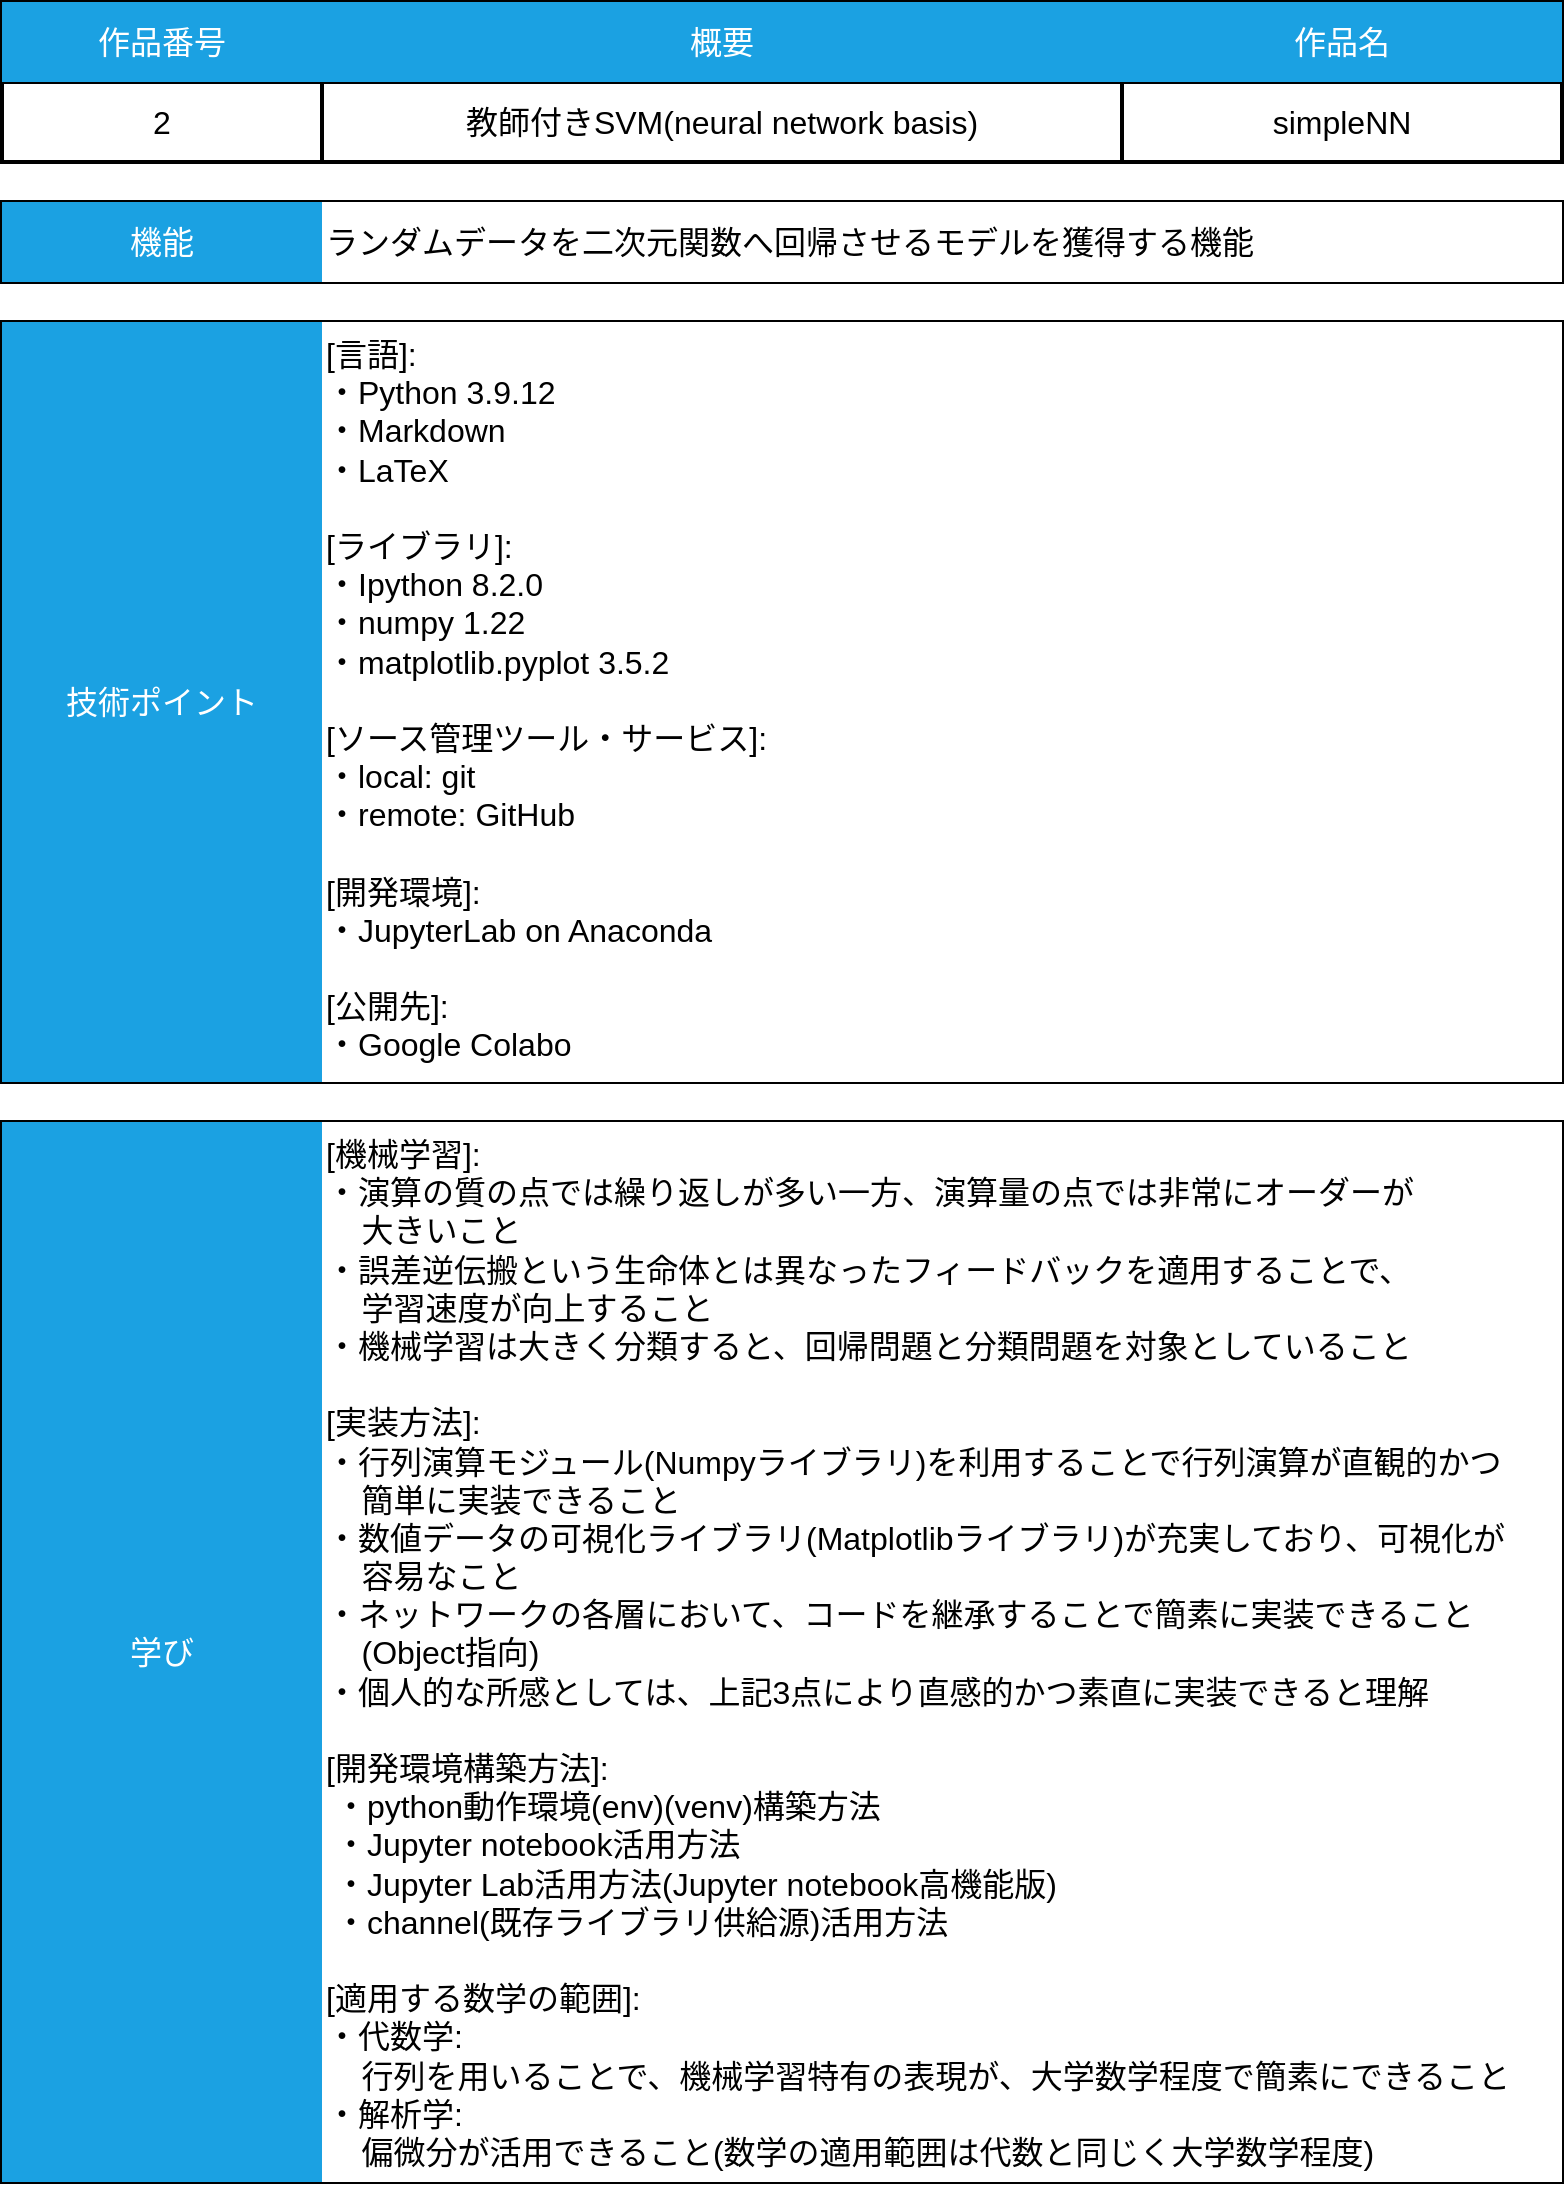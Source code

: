 <mxfile version="21.2.8" type="device">
  <diagram id="LdKvfCDa8RjUUC_c0zoU" name="Page-1">
    <mxGraphModel dx="1083" dy="658" grid="1" gridSize="10" guides="1" tooltips="1" connect="1" arrows="1" fold="1" page="1" pageScale="1" pageWidth="827" pageHeight="1169" math="0" shadow="0">
      <root>
        <mxCell id="0" />
        <mxCell id="1" parent="0" />
        <mxCell id="hjSwI5PDpPuFmJWyF_WU-24" value="" style="shape=table;startSize=0;container=1;collapsible=0;childLayout=tableLayout;strokeWidth=2;strokeColor=default;fontSize=16;perimeterSpacing=2;" parent="1" vertex="1">
          <mxGeometry x="40" y="40" width="780" height="80" as="geometry" />
        </mxCell>
        <mxCell id="hjSwI5PDpPuFmJWyF_WU-25" value="" style="shape=tableRow;horizontal=0;startSize=0;swimlaneHead=0;swimlaneBody=0;top=0;left=0;bottom=0;right=0;collapsible=0;dropTarget=0;fillColor=none;points=[[0,0.5],[1,0.5]];portConstraint=eastwest;strokeWidth=2;fontSize=16;perimeterSpacing=2;" parent="hjSwI5PDpPuFmJWyF_WU-24" vertex="1">
          <mxGeometry width="780" height="40" as="geometry" />
        </mxCell>
        <mxCell id="hjSwI5PDpPuFmJWyF_WU-26" value="作品番号" style="shape=partialRectangle;html=1;whiteSpace=wrap;connectable=0;overflow=hidden;fillColor=#1ba1e2;top=0;left=0;bottom=0;right=0;pointerEvents=1;fontColor=#ffffff;strokeColor=#006EAF;strokeWidth=2;fontSize=16;perimeterSpacing=2;" parent="hjSwI5PDpPuFmJWyF_WU-25" vertex="1">
          <mxGeometry width="160" height="40" as="geometry">
            <mxRectangle width="160" height="40" as="alternateBounds" />
          </mxGeometry>
        </mxCell>
        <mxCell id="hjSwI5PDpPuFmJWyF_WU-27" value="概要" style="shape=partialRectangle;html=1;whiteSpace=wrap;connectable=0;overflow=hidden;fillColor=#1ba1e2;top=0;left=0;bottom=0;right=0;pointerEvents=1;fontColor=#ffffff;strokeColor=#006EAF;strokeWidth=2;fontSize=16;perimeterSpacing=2;" parent="hjSwI5PDpPuFmJWyF_WU-25" vertex="1">
          <mxGeometry x="160" width="400" height="40" as="geometry">
            <mxRectangle width="400" height="40" as="alternateBounds" />
          </mxGeometry>
        </mxCell>
        <mxCell id="hjSwI5PDpPuFmJWyF_WU-28" value="作品名" style="shape=partialRectangle;html=1;whiteSpace=wrap;connectable=0;overflow=hidden;fillColor=#1ba1e2;top=0;left=0;bottom=0;right=0;pointerEvents=1;fontColor=#ffffff;strokeColor=none;strokeWidth=2;fontSize=16;perimeterSpacing=2;" parent="hjSwI5PDpPuFmJWyF_WU-25" vertex="1">
          <mxGeometry x="560" width="220" height="40" as="geometry">
            <mxRectangle width="220" height="40" as="alternateBounds" />
          </mxGeometry>
        </mxCell>
        <mxCell id="hjSwI5PDpPuFmJWyF_WU-29" value="" style="shape=tableRow;horizontal=0;startSize=0;swimlaneHead=0;swimlaneBody=0;top=0;left=0;bottom=0;right=0;collapsible=0;dropTarget=0;fillColor=none;points=[[0,0.5],[1,0.5]];portConstraint=eastwest;strokeWidth=2;fontSize=16;perimeterSpacing=2;" parent="hjSwI5PDpPuFmJWyF_WU-24" vertex="1">
          <mxGeometry y="40" width="780" height="40" as="geometry" />
        </mxCell>
        <mxCell id="hjSwI5PDpPuFmJWyF_WU-30" value="2" style="shape=partialRectangle;html=1;whiteSpace=wrap;connectable=0;overflow=hidden;fillColor=none;top=0;left=0;bottom=0;right=0;pointerEvents=1;strokeWidth=2;fontSize=16;perimeterSpacing=2;" parent="hjSwI5PDpPuFmJWyF_WU-29" vertex="1">
          <mxGeometry width="160" height="40" as="geometry">
            <mxRectangle width="160" height="40" as="alternateBounds" />
          </mxGeometry>
        </mxCell>
        <mxCell id="hjSwI5PDpPuFmJWyF_WU-31" value="教師付きSVM(neural network basis)" style="shape=partialRectangle;html=1;whiteSpace=wrap;connectable=0;overflow=hidden;fillColor=none;top=0;left=0;bottom=0;right=0;pointerEvents=1;strokeWidth=2;fontSize=16;perimeterSpacing=2;" parent="hjSwI5PDpPuFmJWyF_WU-29" vertex="1">
          <mxGeometry x="160" width="400" height="40" as="geometry">
            <mxRectangle width="400" height="40" as="alternateBounds" />
          </mxGeometry>
        </mxCell>
        <mxCell id="hjSwI5PDpPuFmJWyF_WU-32" value="simpleNN" style="shape=partialRectangle;html=1;whiteSpace=wrap;connectable=0;overflow=hidden;fillColor=none;top=0;left=0;bottom=0;right=0;pointerEvents=1;strokeWidth=2;fontSize=16;perimeterSpacing=2;" parent="hjSwI5PDpPuFmJWyF_WU-29" vertex="1">
          <mxGeometry x="560" width="220" height="40" as="geometry">
            <mxRectangle width="220" height="40" as="alternateBounds" />
          </mxGeometry>
        </mxCell>
        <mxCell id="hjSwI5PDpPuFmJWyF_WU-33" value="" style="shape=table;startSize=0;container=1;collapsible=0;childLayout=tableLayout;strokeWidth=2;strokeColor=#000000;fillColor=#1ba1e2;fontColor=#ffffff;swimlaneLine=1;rounded=0;fontSize=16;perimeterSpacing=2;" parent="1" vertex="1">
          <mxGeometry x="40" y="140" width="780" height="40" as="geometry" />
        </mxCell>
        <mxCell id="hjSwI5PDpPuFmJWyF_WU-34" value="" style="shape=tableRow;horizontal=0;startSize=0;swimlaneHead=0;swimlaneBody=0;top=0;left=0;bottom=0;right=0;collapsible=0;dropTarget=0;fillColor=none;points=[[0,0.5],[1,0.5]];portConstraint=eastwest;strokeWidth=2;fontSize=16;perimeterSpacing=2;" parent="hjSwI5PDpPuFmJWyF_WU-33" vertex="1">
          <mxGeometry width="780" height="40" as="geometry" />
        </mxCell>
        <mxCell id="hjSwI5PDpPuFmJWyF_WU-35" value="機能" style="shape=partialRectangle;html=1;whiteSpace=wrap;connectable=0;overflow=hidden;fillColor=#1ba1e2;top=0;left=0;bottom=0;right=0;pointerEvents=1;fontColor=#ffffff;strokeColor=#000000;strokeWidth=2;fontSize=16;perimeterSpacing=2;" parent="hjSwI5PDpPuFmJWyF_WU-34" vertex="1">
          <mxGeometry width="160" height="40" as="geometry">
            <mxRectangle width="160" height="40" as="alternateBounds" />
          </mxGeometry>
        </mxCell>
        <mxCell id="hjSwI5PDpPuFmJWyF_WU-36" value="ランダムデータを二次元関数へ回帰させるモデルを獲得する機能" style="shape=partialRectangle;html=1;whiteSpace=wrap;connectable=0;overflow=hidden;fillColor=default;top=0;left=0;bottom=0;right=0;pointerEvents=1;align=left;verticalAlign=middle;strokeWidth=2;fontSize=16;perimeterSpacing=2;" parent="hjSwI5PDpPuFmJWyF_WU-34" vertex="1">
          <mxGeometry x="160" width="620" height="40" as="geometry">
            <mxRectangle width="620" height="40" as="alternateBounds" />
          </mxGeometry>
        </mxCell>
        <mxCell id="hjSwI5PDpPuFmJWyF_WU-44" value="" style="shape=table;startSize=0;container=1;collapsible=0;childLayout=tableLayout;strokeWidth=2;strokeColor=#000000;fillColor=#1ba1e2;fontColor=#ffffff;fontSize=16;perimeterSpacing=2;" parent="1" vertex="1">
          <mxGeometry x="40" y="200" width="780" height="380" as="geometry" />
        </mxCell>
        <mxCell id="hjSwI5PDpPuFmJWyF_WU-48" value="" style="shape=tableRow;horizontal=0;startSize=0;swimlaneHead=0;swimlaneBody=0;top=0;left=0;bottom=0;right=0;collapsible=0;dropTarget=0;fillColor=none;points=[[0,0.5],[1,0.5]];portConstraint=eastwest;strokeWidth=2;fontSize=16;perimeterSpacing=2;" parent="hjSwI5PDpPuFmJWyF_WU-44" vertex="1">
          <mxGeometry width="780" height="380" as="geometry" />
        </mxCell>
        <mxCell id="hjSwI5PDpPuFmJWyF_WU-49" value="技術ポイント" style="shape=partialRectangle;html=1;whiteSpace=wrap;connectable=0;overflow=hidden;fillColor=#1ba1e2;top=0;left=0;bottom=0;right=0;pointerEvents=1;fontColor=#ffffff;strokeColor=#000000;strokeWidth=2;fontSize=16;perimeterSpacing=2;" parent="hjSwI5PDpPuFmJWyF_WU-48" vertex="1">
          <mxGeometry width="160" height="380" as="geometry">
            <mxRectangle width="160" height="380" as="alternateBounds" />
          </mxGeometry>
        </mxCell>
        <mxCell id="hjSwI5PDpPuFmJWyF_WU-50" value="&lt;div style=&quot;font-size: 16px;&quot;&gt;[言語]:&lt;/div&gt;&lt;div style=&quot;font-size: 16px;&quot;&gt;・Python 3.9.12&lt;/div&gt;&lt;div style=&quot;font-size: 16px;&quot;&gt;・Markdown&lt;/div&gt;&lt;div style=&quot;font-size: 16px;&quot;&gt;・LaTeX&lt;/div&gt;&lt;div style=&quot;font-size: 16px;&quot;&gt;&lt;br style=&quot;font-size: 16px;&quot;&gt;&lt;/div&gt;&lt;div style=&quot;font-size: 16px;&quot;&gt;[ライブラリ]:&lt;/div&gt;&lt;div style=&quot;font-size: 16px;&quot;&gt;・Ipython 8.2.0&lt;/div&gt;&lt;div style=&quot;font-size: 16px;&quot;&gt;・numpy 1.22&lt;/div&gt;&lt;div style=&quot;font-size: 16px;&quot;&gt;・matplotlib.pyplot 3.5.2&lt;/div&gt;&lt;div style=&quot;font-size: 16px;&quot;&gt;&lt;br style=&quot;font-size: 16px;&quot;&gt;&lt;/div&gt;&lt;div style=&quot;font-size: 16px;&quot;&gt;[ソース管理ツール・サービス]:&lt;/div&gt;&lt;div style=&quot;font-size: 16px;&quot;&gt;・local:&lt;span style=&quot;background-color: initial;&quot;&gt;&amp;nbsp;git&lt;/span&gt;&lt;/div&gt;&lt;div style=&quot;font-size: 16px;&quot;&gt;・remote:&lt;span style=&quot;background-color: initial;&quot;&gt;&amp;nbsp;GitHub&lt;/span&gt;&lt;/div&gt;&lt;div style=&quot;font-size: 16px;&quot;&gt;&lt;br style=&quot;font-size: 16px;&quot;&gt;&lt;/div&gt;&lt;div style=&quot;font-size: 16px;&quot;&gt;[開発環境]:&lt;/div&gt;&lt;div style=&quot;font-size: 16px;&quot;&gt;・JupyterLab on Anaconda&lt;/div&gt;&lt;div style=&quot;font-size: 16px;&quot;&gt;&lt;br style=&quot;font-size: 16px;&quot;&gt;&lt;/div&gt;&lt;div style=&quot;font-size: 16px;&quot;&gt;[公開先]:&lt;/div&gt;&lt;div style=&quot;font-size: 16px;&quot;&gt;・Google Colabo&lt;/div&gt;" style="shape=partialRectangle;html=1;whiteSpace=wrap;connectable=0;overflow=hidden;fillColor=default;top=0;left=0;bottom=0;right=0;pointerEvents=1;align=left;horizontal=1;verticalAlign=top;strokeWidth=2;strokeColor=#000000;fontSize=16;perimeterSpacing=2;" parent="hjSwI5PDpPuFmJWyF_WU-48" vertex="1">
          <mxGeometry x="160" width="620" height="380" as="geometry">
            <mxRectangle width="620" height="380" as="alternateBounds" />
          </mxGeometry>
        </mxCell>
        <mxCell id="hjSwI5PDpPuFmJWyF_WU-54" value="" style="shape=table;startSize=0;container=1;collapsible=0;childLayout=tableLayout;strokeWidth=2;strokeColor=#000000;fillColor=#1ba1e2;fontColor=#ffffff;fontSize=16;perimeterSpacing=2;" parent="1" vertex="1">
          <mxGeometry x="40" y="600" width="780" height="530" as="geometry" />
        </mxCell>
        <mxCell id="hjSwI5PDpPuFmJWyF_WU-61" style="shape=tableRow;horizontal=0;startSize=0;swimlaneHead=0;swimlaneBody=0;top=0;left=0;bottom=0;right=0;collapsible=0;dropTarget=0;fillColor=none;points=[[0,0.5],[1,0.5]];portConstraint=eastwest;strokeWidth=2;fontSize=16;perimeterSpacing=2;" parent="hjSwI5PDpPuFmJWyF_WU-54" vertex="1">
          <mxGeometry width="780" height="530" as="geometry" />
        </mxCell>
        <mxCell id="hjSwI5PDpPuFmJWyF_WU-62" value="学び" style="shape=partialRectangle;html=1;whiteSpace=wrap;connectable=0;overflow=hidden;fillColor=#1ba1e2;top=0;left=0;bottom=0;right=0;pointerEvents=1;align=center;fontColor=#ffffff;strokeColor=#006EAF;strokeWidth=2;fontSize=16;perimeterSpacing=2;" parent="hjSwI5PDpPuFmJWyF_WU-61" vertex="1">
          <mxGeometry width="160" height="530" as="geometry">
            <mxRectangle width="160" height="530" as="alternateBounds" />
          </mxGeometry>
        </mxCell>
        <mxCell id="hjSwI5PDpPuFmJWyF_WU-63" value="&lt;div style=&quot;font-size: 16px;&quot;&gt;&lt;div style=&quot;font-size: 16px;&quot;&gt;[機械学習]:&lt;/div&gt;&lt;div style=&quot;font-size: 16px;&quot;&gt;・演算の質の点では繰り返しが多い一方、演算量の点では非常にオーダーが&lt;/div&gt;&lt;div style=&quot;font-size: 16px;&quot;&gt;&lt;span style=&quot;background-color: initial;&quot;&gt;&amp;nbsp; &amp;nbsp; 大きいこと&lt;/span&gt;&lt;/div&gt;&lt;div style=&quot;font-size: 16px;&quot;&gt;・誤差逆伝搬という生命体とは異なったフィードバックを適用することで、&lt;/div&gt;&lt;div style=&quot;font-size: 16px;&quot;&gt;&lt;span style=&quot;background-color: initial;&quot;&gt;&amp;nbsp; &amp;nbsp; 学習速度が&lt;/span&gt;&lt;span style=&quot;background-color: initial;&quot;&gt;向上すること&lt;/span&gt;&lt;/div&gt;&lt;div style=&quot;font-size: 16px;&quot;&gt;・機械学習は大きく分類すると、回帰問題と分類問題を対象としていること&lt;/div&gt;&lt;div style=&quot;font-size: 16px;&quot;&gt;&lt;br&gt;&lt;/div&gt;&lt;div style=&quot;font-size: 16px;&quot;&gt;&lt;span style=&quot;background-color: initial;&quot;&gt;[実装方法]:&lt;/span&gt;&lt;br&gt;&lt;/div&gt;&lt;div style=&quot;font-size: 16px;&quot;&gt;・行列演算モジュール(Numpyライブラリ)を利用することで行列演算が直観的かつ&lt;/div&gt;&lt;div style=&quot;font-size: 16px;&quot;&gt;&amp;nbsp; &amp;nbsp; 簡単&lt;span style=&quot;background-color: initial;&quot;&gt;に実装できること&lt;/span&gt;&lt;/div&gt;&lt;div style=&quot;font-size: 16px;&quot;&gt;・数値データの可視化ライブラリ(Matplotlibライブラリ)が充実しており、可視化が&lt;/div&gt;&lt;div style=&quot;font-size: 16px;&quot;&gt;&lt;span style=&quot;background-color: initial;&quot;&gt;&amp;nbsp; &amp;nbsp; 容易&lt;/span&gt;&lt;span style=&quot;background-color: initial;&quot;&gt;なこと&lt;/span&gt;&lt;/div&gt;&lt;div style=&quot;font-size: 16px;&quot;&gt;・ネットワークの各層において、コードを継承することで簡素に実装できること&lt;/div&gt;&lt;div style=&quot;font-size: 16px;&quot;&gt;&amp;nbsp; &amp;nbsp; (Object指向)&lt;/div&gt;&lt;div style=&quot;font-size: 16px;&quot;&gt;・個人的な所感としては、上記3点により直感的かつ素直に実装できると理解&lt;/div&gt;&lt;div style=&quot;font-size: 16px;&quot;&gt;&lt;br&gt;&lt;/div&gt;&lt;div style=&quot;font-size: 16px;&quot;&gt;&lt;span style=&quot;background-color: initial;&quot;&gt;[開発環境構築方法]:&lt;/span&gt;&lt;br&gt;&lt;/div&gt;&lt;div style=&quot;font-size: 16px;&quot;&gt;&amp;nbsp;・python動作環境(env)(venv)構築方法&lt;/div&gt;&lt;div style=&quot;font-size: 16px;&quot;&gt;&amp;nbsp;・Jupyter notebook活用方法&lt;/div&gt;&lt;div style=&quot;font-size: 16px;&quot;&gt;&amp;nbsp;・Jupyter Lab活用方法(Jupyter notebook高機能版)&lt;/div&gt;&lt;div style=&quot;font-size: 16px;&quot;&gt;&amp;nbsp;・channel(既存ライブラリ供給源)活用方法&lt;/div&gt;&lt;div style=&quot;font-size: 16px;&quot;&gt;&lt;span style=&quot;background-color: initial;&quot;&gt;&lt;br&gt;&lt;/span&gt;&lt;/div&gt;&lt;div style=&quot;font-size: 16px;&quot;&gt;&lt;span style=&quot;background-color: initial;&quot;&gt;[適用する数学の範囲]:&lt;/span&gt;&lt;br&gt;&lt;/div&gt;&lt;div style=&quot;font-size: 16px;&quot;&gt;・代数学:&lt;/div&gt;&lt;div style=&quot;font-size: 16px;&quot;&gt;&amp;nbsp; &amp;nbsp; 行列を用いることで、機械学習特有の表現が、大学数学程度で簡素にできること&lt;/div&gt;&lt;div style=&quot;font-size: 16px;&quot;&gt;・解析学:&lt;/div&gt;&lt;div style=&quot;font-size: 16px;&quot;&gt;&lt;span style=&quot;background-color: initial;&quot;&gt;&amp;nbsp; &amp;nbsp; 偏微分が活用できること(数学の適用範囲は代数と同じく大学数学程度)&lt;/span&gt;&lt;/div&gt;&lt;/div&gt;" style="shape=partialRectangle;html=1;whiteSpace=wrap;connectable=0;overflow=hidden;fillColor=default;top=0;left=0;bottom=0;right=0;pointerEvents=1;align=left;strokeWidth=2;verticalAlign=top;fontSize=16;perimeterSpacing=2;" parent="hjSwI5PDpPuFmJWyF_WU-61" vertex="1">
          <mxGeometry x="160" width="620" height="530" as="geometry">
            <mxRectangle width="620" height="530" as="alternateBounds" />
          </mxGeometry>
        </mxCell>
      </root>
    </mxGraphModel>
  </diagram>
</mxfile>
